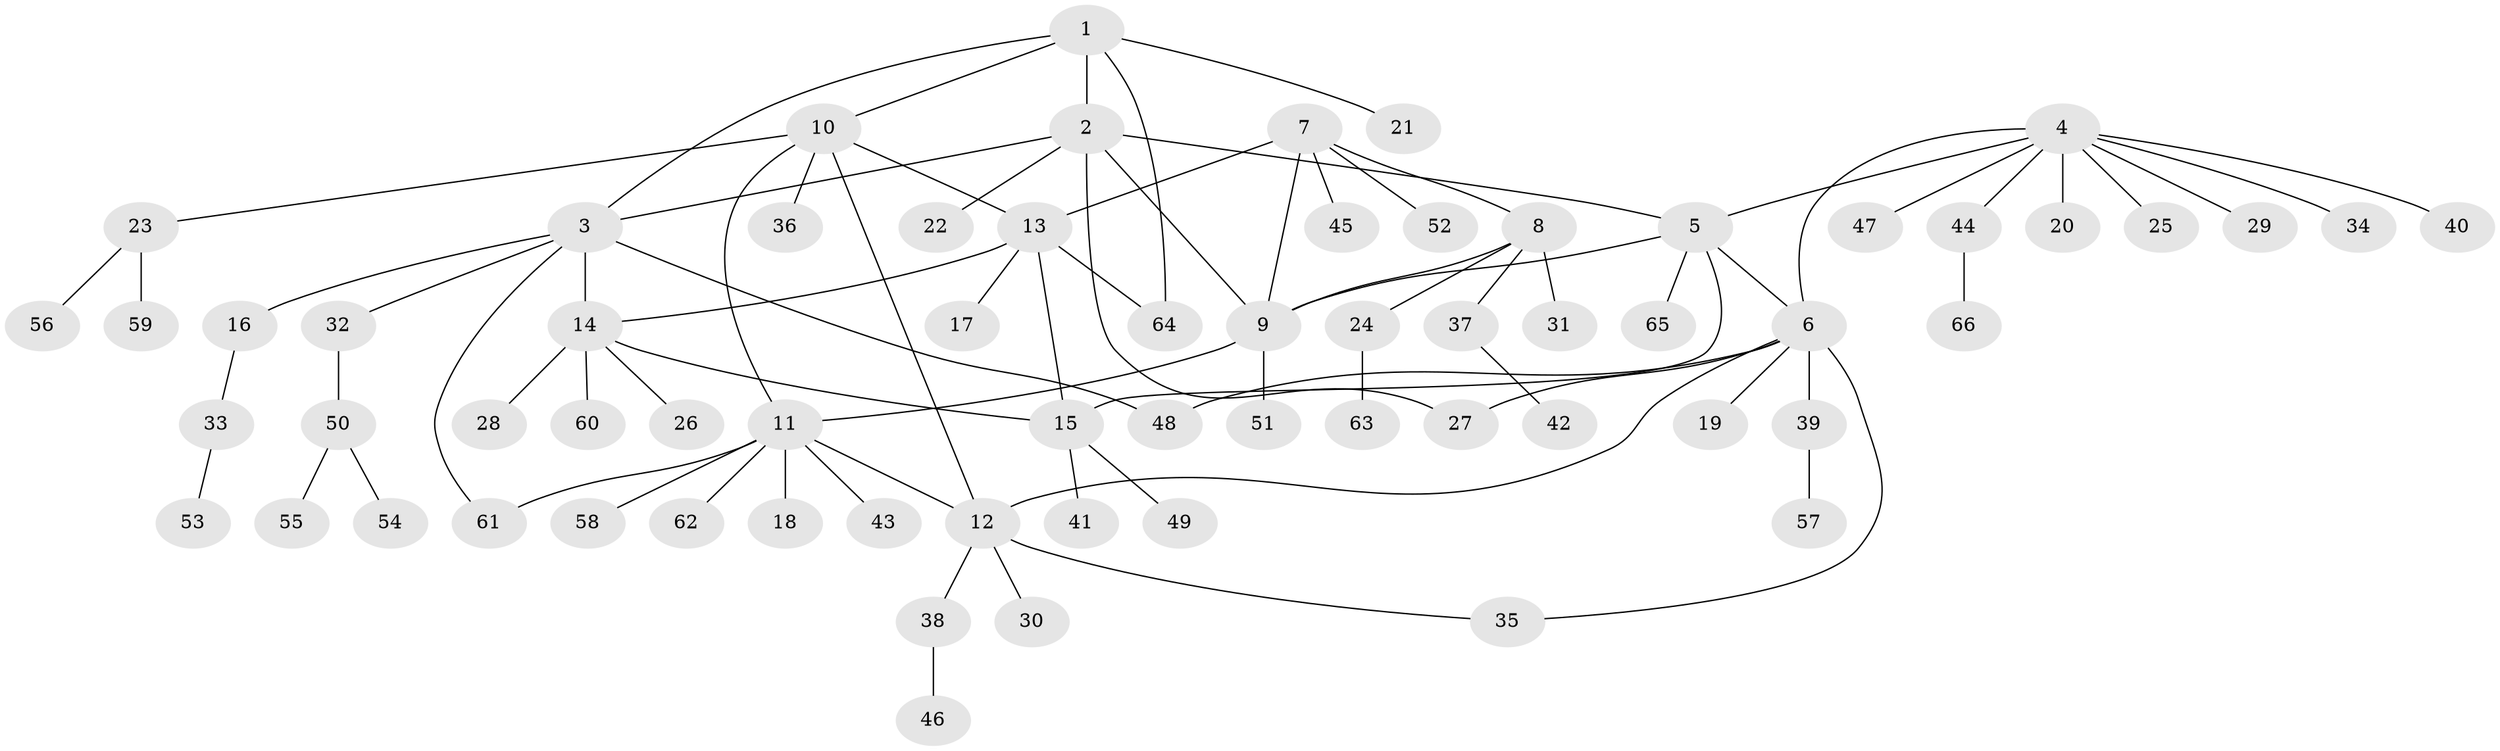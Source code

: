 // Generated by graph-tools (version 1.1) at 2025/15/03/09/25 04:15:52]
// undirected, 66 vertices, 81 edges
graph export_dot {
graph [start="1"]
  node [color=gray90,style=filled];
  1;
  2;
  3;
  4;
  5;
  6;
  7;
  8;
  9;
  10;
  11;
  12;
  13;
  14;
  15;
  16;
  17;
  18;
  19;
  20;
  21;
  22;
  23;
  24;
  25;
  26;
  27;
  28;
  29;
  30;
  31;
  32;
  33;
  34;
  35;
  36;
  37;
  38;
  39;
  40;
  41;
  42;
  43;
  44;
  45;
  46;
  47;
  48;
  49;
  50;
  51;
  52;
  53;
  54;
  55;
  56;
  57;
  58;
  59;
  60;
  61;
  62;
  63;
  64;
  65;
  66;
  1 -- 2;
  1 -- 3;
  1 -- 10;
  1 -- 21;
  1 -- 64;
  2 -- 3;
  2 -- 5;
  2 -- 9;
  2 -- 22;
  2 -- 27;
  3 -- 14;
  3 -- 16;
  3 -- 32;
  3 -- 48;
  3 -- 61;
  4 -- 5;
  4 -- 6;
  4 -- 20;
  4 -- 25;
  4 -- 29;
  4 -- 34;
  4 -- 40;
  4 -- 44;
  4 -- 47;
  5 -- 6;
  5 -- 9;
  5 -- 15;
  5 -- 65;
  6 -- 12;
  6 -- 19;
  6 -- 27;
  6 -- 35;
  6 -- 39;
  6 -- 48;
  7 -- 8;
  7 -- 9;
  7 -- 13;
  7 -- 45;
  7 -- 52;
  8 -- 9;
  8 -- 24;
  8 -- 31;
  8 -- 37;
  9 -- 11;
  9 -- 51;
  10 -- 11;
  10 -- 12;
  10 -- 13;
  10 -- 23;
  10 -- 36;
  11 -- 12;
  11 -- 18;
  11 -- 43;
  11 -- 58;
  11 -- 61;
  11 -- 62;
  12 -- 30;
  12 -- 35;
  12 -- 38;
  13 -- 14;
  13 -- 15;
  13 -- 17;
  13 -- 64;
  14 -- 15;
  14 -- 26;
  14 -- 28;
  14 -- 60;
  15 -- 41;
  15 -- 49;
  16 -- 33;
  23 -- 56;
  23 -- 59;
  24 -- 63;
  32 -- 50;
  33 -- 53;
  37 -- 42;
  38 -- 46;
  39 -- 57;
  44 -- 66;
  50 -- 54;
  50 -- 55;
}
